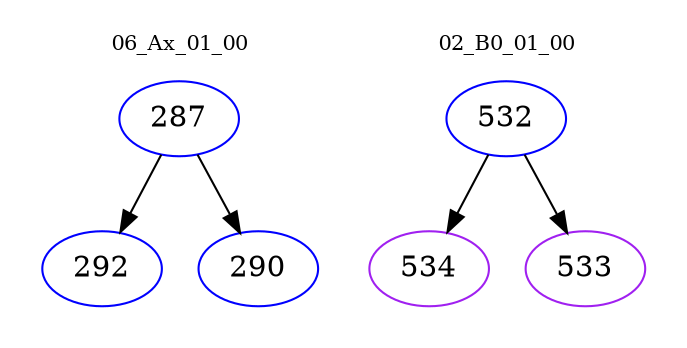 digraph{
subgraph cluster_0 {
color = white
label = "06_Ax_01_00";
fontsize=10;
T0_287 [label="287", color="blue"]
T0_287 -> T0_292 [color="black"]
T0_292 [label="292", color="blue"]
T0_287 -> T0_290 [color="black"]
T0_290 [label="290", color="blue"]
}
subgraph cluster_1 {
color = white
label = "02_B0_01_00";
fontsize=10;
T1_532 [label="532", color="blue"]
T1_532 -> T1_534 [color="black"]
T1_534 [label="534", color="purple"]
T1_532 -> T1_533 [color="black"]
T1_533 [label="533", color="purple"]
}
}
